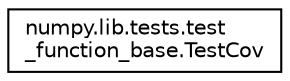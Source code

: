 digraph "Graphical Class Hierarchy"
{
 // LATEX_PDF_SIZE
  edge [fontname="Helvetica",fontsize="10",labelfontname="Helvetica",labelfontsize="10"];
  node [fontname="Helvetica",fontsize="10",shape=record];
  rankdir="LR";
  Node0 [label="numpy.lib.tests.test\l_function_base.TestCov",height=0.2,width=0.4,color="black", fillcolor="white", style="filled",URL="$classnumpy_1_1lib_1_1tests_1_1test__function__base_1_1TestCov.html",tooltip=" "];
}
